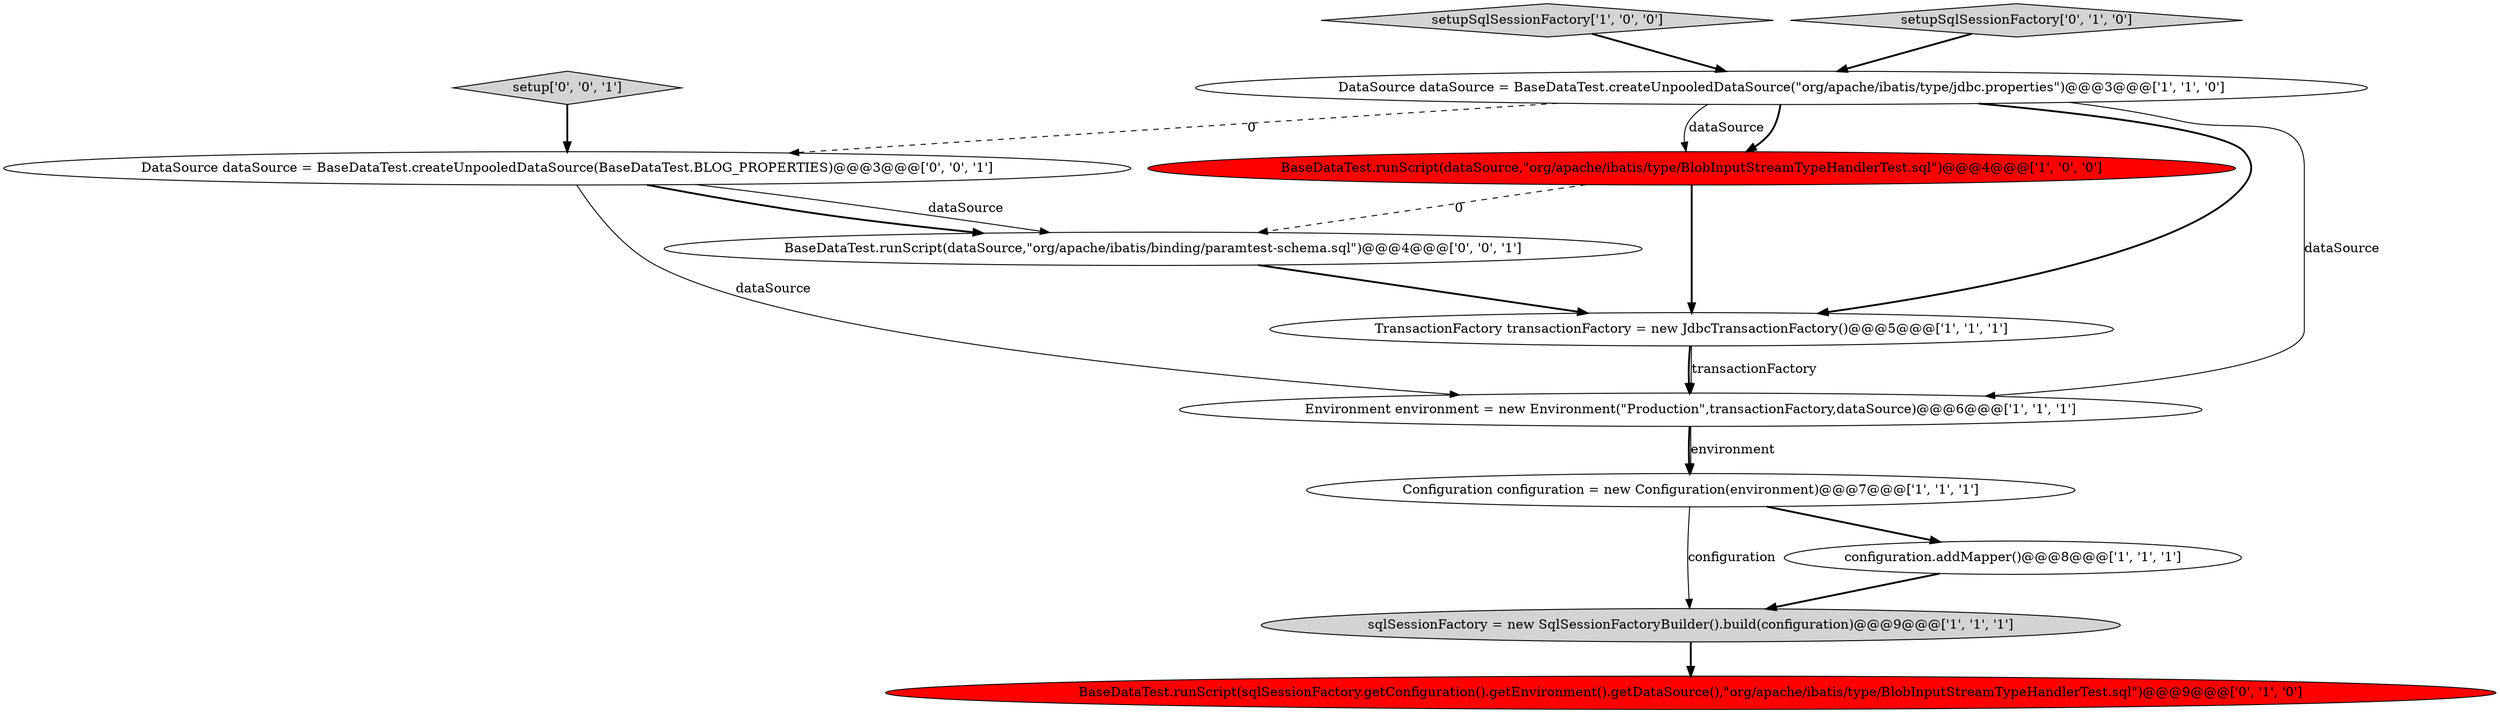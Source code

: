 digraph {
0 [style = filled, label = "sqlSessionFactory = new SqlSessionFactoryBuilder().build(configuration)@@@9@@@['1', '1', '1']", fillcolor = lightgray, shape = ellipse image = "AAA0AAABBB1BBB"];
3 [style = filled, label = "DataSource dataSource = BaseDataTest.createUnpooledDataSource(\"org/apache/ibatis/type/jdbc.properties\")@@@3@@@['1', '1', '0']", fillcolor = white, shape = ellipse image = "AAA0AAABBB1BBB"];
6 [style = filled, label = "BaseDataTest.runScript(dataSource,\"org/apache/ibatis/type/BlobInputStreamTypeHandlerTest.sql\")@@@4@@@['1', '0', '0']", fillcolor = red, shape = ellipse image = "AAA1AAABBB1BBB"];
12 [style = filled, label = "BaseDataTest.runScript(dataSource,\"org/apache/ibatis/binding/paramtest-schema.sql\")@@@4@@@['0', '0', '1']", fillcolor = white, shape = ellipse image = "AAA0AAABBB3BBB"];
2 [style = filled, label = "setupSqlSessionFactory['1', '0', '0']", fillcolor = lightgray, shape = diamond image = "AAA0AAABBB1BBB"];
11 [style = filled, label = "setup['0', '0', '1']", fillcolor = lightgray, shape = diamond image = "AAA0AAABBB3BBB"];
5 [style = filled, label = "Environment environment = new Environment(\"Production\",transactionFactory,dataSource)@@@6@@@['1', '1', '1']", fillcolor = white, shape = ellipse image = "AAA0AAABBB1BBB"];
8 [style = filled, label = "setupSqlSessionFactory['0', '1', '0']", fillcolor = lightgray, shape = diamond image = "AAA0AAABBB2BBB"];
9 [style = filled, label = "BaseDataTest.runScript(sqlSessionFactory.getConfiguration().getEnvironment().getDataSource(),\"org/apache/ibatis/type/BlobInputStreamTypeHandlerTest.sql\")@@@9@@@['0', '1', '0']", fillcolor = red, shape = ellipse image = "AAA1AAABBB2BBB"];
7 [style = filled, label = "Configuration configuration = new Configuration(environment)@@@7@@@['1', '1', '1']", fillcolor = white, shape = ellipse image = "AAA0AAABBB1BBB"];
1 [style = filled, label = "configuration.addMapper()@@@8@@@['1', '1', '1']", fillcolor = white, shape = ellipse image = "AAA0AAABBB1BBB"];
10 [style = filled, label = "DataSource dataSource = BaseDataTest.createUnpooledDataSource(BaseDataTest.BLOG_PROPERTIES)@@@3@@@['0', '0', '1']", fillcolor = white, shape = ellipse image = "AAA0AAABBB3BBB"];
4 [style = filled, label = "TransactionFactory transactionFactory = new JdbcTransactionFactory()@@@5@@@['1', '1', '1']", fillcolor = white, shape = ellipse image = "AAA0AAABBB1BBB"];
0->9 [style = bold, label=""];
7->1 [style = bold, label=""];
2->3 [style = bold, label=""];
8->3 [style = bold, label=""];
3->6 [style = bold, label=""];
1->0 [style = bold, label=""];
10->12 [style = solid, label="dataSource"];
3->4 [style = bold, label=""];
6->12 [style = dashed, label="0"];
10->5 [style = solid, label="dataSource"];
6->4 [style = bold, label=""];
4->5 [style = solid, label="transactionFactory"];
12->4 [style = bold, label=""];
10->12 [style = bold, label=""];
11->10 [style = bold, label=""];
3->6 [style = solid, label="dataSource"];
5->7 [style = bold, label=""];
3->5 [style = solid, label="dataSource"];
7->0 [style = solid, label="configuration"];
3->10 [style = dashed, label="0"];
4->5 [style = bold, label=""];
5->7 [style = solid, label="environment"];
}
